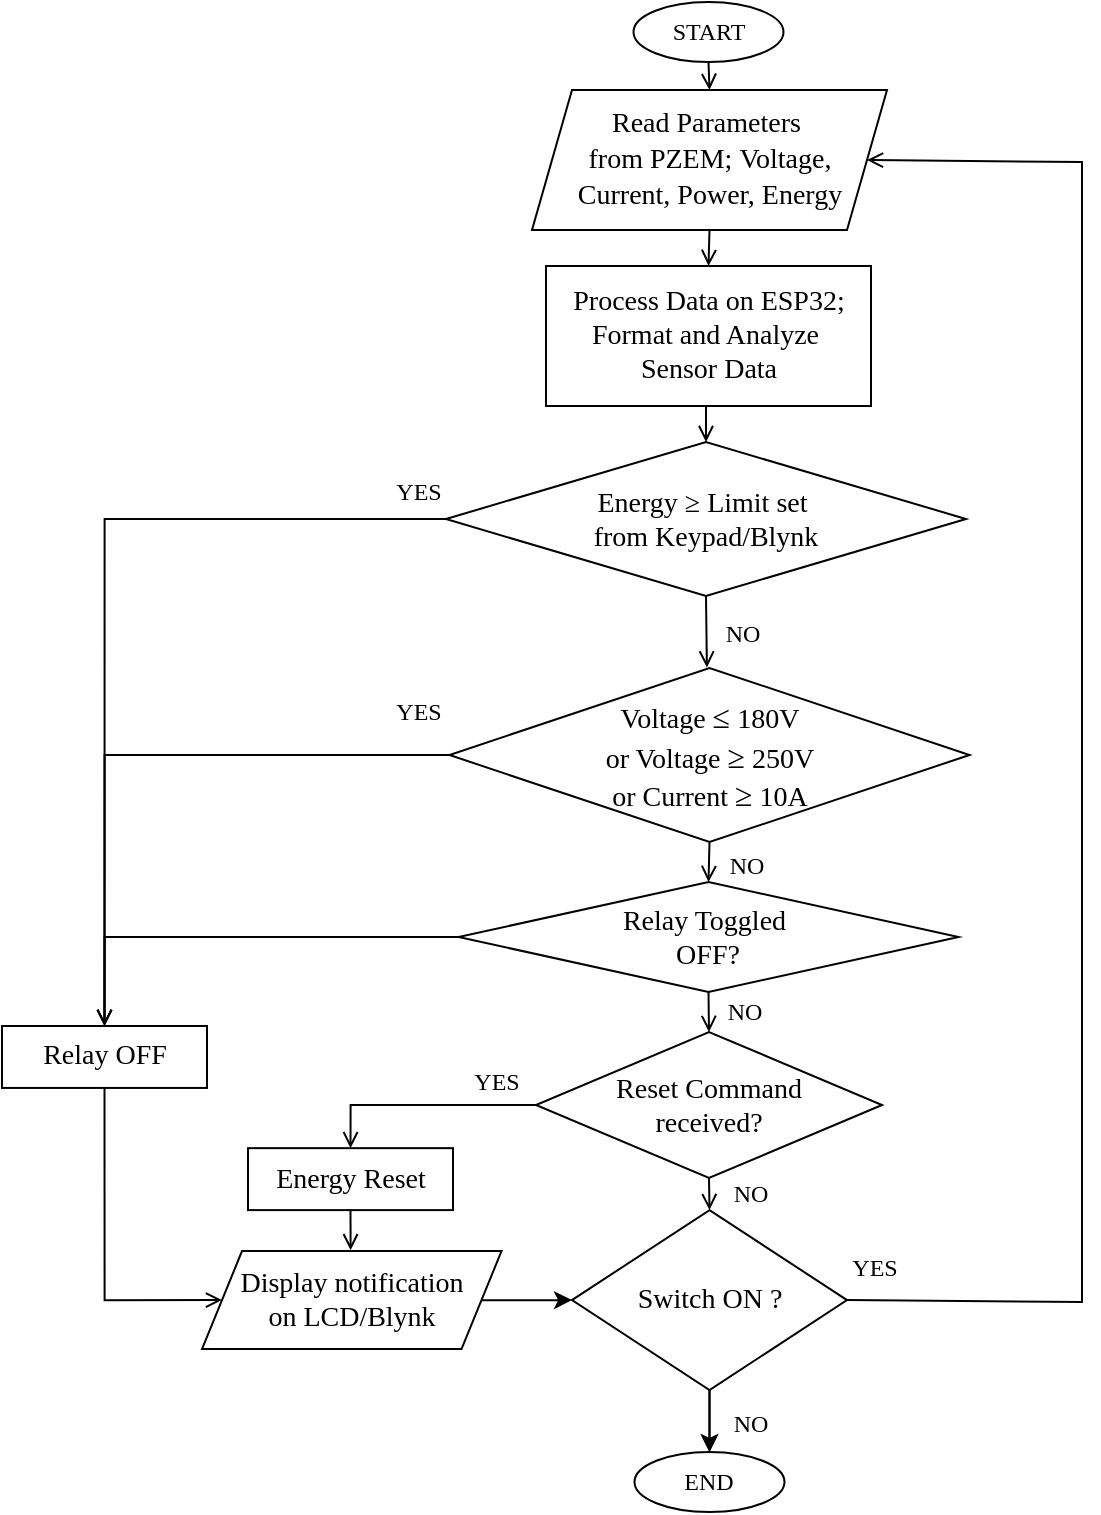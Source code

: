 <mxfile version="27.1.5">
  <diagram id="C5RBs43oDa-KdzZeNtuy" name="Page-1">
    <mxGraphModel dx="1357" dy="726" grid="1" gridSize="10" guides="1" tooltips="1" connect="1" arrows="1" fold="1" page="1" pageScale="1" pageWidth="827" pageHeight="1169" math="0" shadow="0">
      <root>
        <mxCell id="WIyWlLk6GJQsqaUBKTNV-0" />
        <mxCell id="WIyWlLk6GJQsqaUBKTNV-1" parent="WIyWlLk6GJQsqaUBKTNV-0" />
        <mxCell id="UsbTpY0gdDbQ-GkFnXvP-0" value="&lt;font face=&quot;Times New Roman&quot;&gt;START&lt;/font&gt;" style="ellipse;whiteSpace=wrap;html=1;" parent="WIyWlLk6GJQsqaUBKTNV-1" vertex="1">
          <mxGeometry x="375.75" y="60" width="75" height="30" as="geometry" />
        </mxCell>
        <mxCell id="UsbTpY0gdDbQ-GkFnXvP-1" value="&lt;div style=&quot;text-wrap-mode: nowrap;&quot;&gt;&lt;font style=&quot;font-size: 14px;&quot; face=&quot;Times New Roman&quot;&gt;Read Parameters&amp;nbsp;&lt;/font&gt;&lt;/div&gt;&lt;div style=&quot;text-wrap-mode: nowrap;&quot;&gt;&lt;font style=&quot;font-size: 14px;&quot;&gt;&lt;font face=&quot;Times New Roman&quot;&gt;from PZEM;&amp;nbsp;&lt;/font&gt;&lt;span style=&quot;font-family: &amp;quot;Times New Roman&amp;quot;; background-color: transparent; color: light-dark(rgb(0, 0, 0), rgb(255, 255, 255));&quot;&gt;Voltage,&lt;/span&gt;&lt;/font&gt;&lt;/div&gt;&lt;div style=&quot;text-wrap-mode: nowrap;&quot;&gt;&lt;font style=&quot;font-size: 14px;&quot;&gt;&lt;span style=&quot;font-family: &amp;quot;Times New Roman&amp;quot;; background-color: transparent; color: light-dark(rgb(0, 0, 0), rgb(255, 255, 255));&quot;&gt;Current,&amp;nbsp;&lt;/span&gt;&lt;span style=&quot;font-family: &amp;quot;Times New Roman&amp;quot;; background-color: transparent; color: light-dark(rgb(0, 0, 0), rgb(255, 255, 255));&quot;&gt;Power,&amp;nbsp;&lt;/span&gt;&lt;span style=&quot;font-family: &amp;quot;Times New Roman&amp;quot;; background-color: transparent; color: light-dark(rgb(0, 0, 0), rgb(255, 255, 255));&quot;&gt;Energy&lt;/span&gt;&lt;/font&gt;&lt;/div&gt;" style="shape=parallelogram;perimeter=parallelogramPerimeter;whiteSpace=wrap;html=1;fixedSize=1;" parent="WIyWlLk6GJQsqaUBKTNV-1" vertex="1">
          <mxGeometry x="325" y="104" width="177.5" height="70" as="geometry" />
        </mxCell>
        <mxCell id="UsbTpY0gdDbQ-GkFnXvP-21" value="" style="edgeStyle=orthogonalEdgeStyle;rounded=0;orthogonalLoop=1;jettySize=auto;html=1;endArrow=open;endFill=0;entryX=0.5;entryY=0;entryDx=0;entryDy=0;entryPerimeter=0;exitX=1;exitY=0.5;exitDx=0;exitDy=0;" parent="WIyWlLk6GJQsqaUBKTNV-1" source="B7yCwA9z2qg-xHh8Ljfs-2" target="UsbTpY0gdDbQ-GkFnXvP-26" edge="1">
          <mxGeometry relative="1" as="geometry">
            <mxPoint x="443" y="858.05" as="sourcePoint" />
          </mxGeometry>
        </mxCell>
        <mxCell id="UsbTpY0gdDbQ-GkFnXvP-12" value="&lt;font face=&quot;Times New Roman&quot;&gt;END&lt;/font&gt;" style="ellipse;whiteSpace=wrap;html=1;" parent="WIyWlLk6GJQsqaUBKTNV-1" vertex="1">
          <mxGeometry x="376.25" y="785" width="75" height="30" as="geometry" />
        </mxCell>
        <mxCell id="UsbTpY0gdDbQ-GkFnXvP-24" value="" style="endArrow=open;html=1;rounded=0;exitX=1;exitY=0.5;exitDx=0;exitDy=0;entryX=1;entryY=0.5;entryDx=0;entryDy=0;endFill=0;exitPerimeter=0;" parent="WIyWlLk6GJQsqaUBKTNV-1" source="UsbTpY0gdDbQ-GkFnXvP-26" target="UsbTpY0gdDbQ-GkFnXvP-1" edge="1">
          <mxGeometry width="50" height="50" relative="1" as="geometry">
            <mxPoint x="390" y="320" as="sourcePoint" />
            <mxPoint x="440" y="270" as="targetPoint" />
            <Array as="points">
              <mxPoint x="600" y="710" />
              <mxPoint x="600" y="140" />
            </Array>
          </mxGeometry>
        </mxCell>
        <mxCell id="UsbTpY0gdDbQ-GkFnXvP-27" value="" style="edgeStyle=orthogonalEdgeStyle;rounded=0;orthogonalLoop=1;jettySize=auto;html=1;endArrow=open;endFill=0;" parent="WIyWlLk6GJQsqaUBKTNV-1" source="UsbTpY0gdDbQ-GkFnXvP-26" target="UsbTpY0gdDbQ-GkFnXvP-12" edge="1">
          <mxGeometry relative="1" as="geometry" />
        </mxCell>
        <mxCell id="B7yCwA9z2qg-xHh8Ljfs-16" value="" style="edgeStyle=orthogonalEdgeStyle;rounded=0;orthogonalLoop=1;jettySize=auto;html=1;" edge="1" parent="WIyWlLk6GJQsqaUBKTNV-1" source="UsbTpY0gdDbQ-GkFnXvP-26" target="UsbTpY0gdDbQ-GkFnXvP-12">
          <mxGeometry relative="1" as="geometry" />
        </mxCell>
        <mxCell id="UsbTpY0gdDbQ-GkFnXvP-26" value="&lt;font style=&quot;font-size: 14px;&quot; face=&quot;Times New Roman&quot;&gt;Switch ON ?&lt;/font&gt;" style="strokeWidth=1;html=1;shape=mxgraph.flowchart.decision;whiteSpace=wrap;" parent="WIyWlLk6GJQsqaUBKTNV-1" vertex="1">
          <mxGeometry x="345" y="664.05" width="137.5" height="90" as="geometry" />
        </mxCell>
        <mxCell id="UsbTpY0gdDbQ-GkFnXvP-30" value="&lt;h6&gt;&lt;span style=&quot;color: light-dark(rgb(0, 0, 0), rgb(255, 255, 255)); font-weight: normal;&quot;&gt;&lt;font style=&quot;font-size: 12px;&quot; face=&quot;Times New Roman&quot;&gt;NO&lt;/font&gt;&lt;/span&gt;&lt;/h6&gt;&lt;div&gt;&lt;/div&gt;" style="text;html=1;align=center;verticalAlign=middle;resizable=0;points=[];autosize=1;strokeColor=none;fillColor=none;" parent="WIyWlLk6GJQsqaUBKTNV-1" vertex="1">
          <mxGeometry x="414" y="736.02" width="40" height="70" as="geometry" />
        </mxCell>
        <mxCell id="UsbTpY0gdDbQ-GkFnXvP-34" value="&lt;div style=&quot;text-wrap-mode: nowrap;&quot;&gt;&lt;font style=&quot;font-size: 14px;&quot; face=&quot;Times New Roman&quot;&gt;Process Data on ESP32;&lt;/font&gt;&lt;/div&gt;&lt;div style=&quot;text-wrap-mode: nowrap;&quot;&gt;&lt;font style=&quot;font-size: 14px;&quot; face=&quot;Times New Roman&quot;&gt;Format and Analyze&amp;nbsp;&lt;/font&gt;&lt;/div&gt;&lt;div style=&quot;text-wrap-mode: nowrap;&quot;&gt;&lt;font style=&quot;font-size: 14px;&quot; face=&quot;Times New Roman&quot;&gt;Sensor Data&lt;/font&gt;&lt;/div&gt;" style="rounded=0;whiteSpace=wrap;html=1;" parent="WIyWlLk6GJQsqaUBKTNV-1" vertex="1">
          <mxGeometry x="332" y="192" width="162.5" height="70" as="geometry" />
        </mxCell>
        <mxCell id="UsbTpY0gdDbQ-GkFnXvP-36" value="" style="edgeStyle=orthogonalEdgeStyle;rounded=0;orthogonalLoop=1;jettySize=auto;html=1;endArrow=open;endFill=0;exitX=0.5;exitY=1;exitDx=0;exitDy=0;entryX=0;entryY=0.5;entryDx=0;entryDy=0;" parent="WIyWlLk6GJQsqaUBKTNV-1" source="UsbTpY0gdDbQ-GkFnXvP-34" target="B7yCwA9z2qg-xHh8Ljfs-0" edge="1">
          <mxGeometry relative="1" as="geometry">
            <mxPoint x="487" y="310" as="sourcePoint" />
            <mxPoint x="571.25" y="432.5" as="targetPoint" />
          </mxGeometry>
        </mxCell>
        <mxCell id="UsbTpY0gdDbQ-GkFnXvP-39" value="&lt;h6&gt;&lt;span style=&quot;color: light-dark(rgb(0, 0, 0), rgb(255, 255, 255)); font-weight: normal;&quot;&gt;&lt;font style=&quot;font-size: 12px;&quot; face=&quot;Times New Roman&quot;&gt;YES&lt;/font&gt;&lt;/span&gt;&lt;/h6&gt;&lt;div&gt;&lt;/div&gt;" style="text;html=1;align=center;verticalAlign=middle;resizable=0;points=[];autosize=1;strokeColor=none;fillColor=none;" parent="WIyWlLk6GJQsqaUBKTNV-1" vertex="1">
          <mxGeometry x="471.25" y="658" width="50" height="70" as="geometry" />
        </mxCell>
        <mxCell id="UsbTpY0gdDbQ-GkFnXvP-40" value="" style="edgeStyle=orthogonalEdgeStyle;rounded=0;orthogonalLoop=1;jettySize=auto;html=1;endArrow=open;endFill=0;exitX=0.5;exitY=1;exitDx=0;exitDy=0;entryX=0.5;entryY=0;entryDx=0;entryDy=0;" parent="WIyWlLk6GJQsqaUBKTNV-1" source="UsbTpY0gdDbQ-GkFnXvP-1" target="UsbTpY0gdDbQ-GkFnXvP-34" edge="1">
          <mxGeometry relative="1" as="geometry">
            <mxPoint x="398.25" y="510" as="sourcePoint" />
            <mxPoint x="398.25" y="563" as="targetPoint" />
          </mxGeometry>
        </mxCell>
        <mxCell id="UsbTpY0gdDbQ-GkFnXvP-46" value="" style="edgeStyle=orthogonalEdgeStyle;rounded=0;orthogonalLoop=1;jettySize=auto;html=1;endArrow=open;endFill=0;exitX=0.5;exitY=1;exitDx=0;exitDy=0;entryX=0.5;entryY=0;entryDx=0;entryDy=0;" parent="WIyWlLk6GJQsqaUBKTNV-1" source="UsbTpY0gdDbQ-GkFnXvP-0" target="UsbTpY0gdDbQ-GkFnXvP-1" edge="1">
          <mxGeometry relative="1" as="geometry">
            <mxPoint x="398.25" y="220" as="sourcePoint" />
            <mxPoint x="405.75" y="140" as="targetPoint" />
          </mxGeometry>
        </mxCell>
        <mxCell id="B7yCwA9z2qg-xHh8Ljfs-0" value="&lt;div style=&quot;forced-color-adjust: none; color: rgb(0, 0, 0); font-style: normal; font-variant-ligatures: normal; font-variant-caps: normal; font-weight: 400; letter-spacing: normal; orphans: 2; text-align: center; text-indent: 0px; text-transform: none; widows: 2; word-spacing: 0px; -webkit-text-stroke-width: 0px; white-space: nowrap; text-decoration-thickness: initial; text-decoration-style: initial; text-decoration-color: initial;&quot;&gt;&lt;font style=&quot;font-size: 14px;&quot; face=&quot;Times New Roman&quot;&gt;Energy &lt;span style=&quot;background-color: transparent; color: light-dark(rgb(0, 0, 0), rgb(255, 255, 255)); text-wrap-mode: wrap;&quot;&gt;≥ Limit set&amp;nbsp;&lt;/span&gt;&lt;/font&gt;&lt;/div&gt;&lt;div style=&quot;forced-color-adjust: none; color: rgb(0, 0, 0); font-style: normal; font-variant-ligatures: normal; font-variant-caps: normal; font-weight: 400; letter-spacing: normal; orphans: 2; text-align: center; text-indent: 0px; text-transform: none; widows: 2; word-spacing: 0px; -webkit-text-stroke-width: 0px; white-space: nowrap; text-decoration-thickness: initial; text-decoration-style: initial; text-decoration-color: initial;&quot;&gt;&lt;font style=&quot;font-size: 14px;&quot; face=&quot;Times New Roman&quot;&gt;&lt;span style=&quot;background-color: transparent; color: light-dark(rgb(0, 0, 0), rgb(255, 255, 255)); text-wrap-mode: wrap;&quot;&gt;from Keypad/Blynk&lt;/span&gt;&lt;/font&gt;&lt;/div&gt;" style="rhombus;whiteSpace=wrap;html=1;direction=south;" vertex="1" parent="WIyWlLk6GJQsqaUBKTNV-1">
          <mxGeometry x="282" y="280" width="260" height="77" as="geometry" />
        </mxCell>
        <mxCell id="B7yCwA9z2qg-xHh8Ljfs-1" value="&lt;div style=&quot;forced-color-adjust: none; color: rgb(0, 0, 0); font-style: normal; font-variant-ligatures: normal; font-variant-caps: normal; font-weight: 400; letter-spacing: normal; orphans: 2; text-align: center; text-indent: 0px; text-transform: none; widows: 2; word-spacing: 0px; -webkit-text-stroke-width: 0px; white-space: nowrap; text-decoration-thickness: initial; text-decoration-style: initial; text-decoration-color: initial;&quot;&gt;&lt;font face=&quot;Times New Roman&quot;&gt;&lt;span style=&quot;font-size: 14px;&quot;&gt;Voltage&amp;nbsp;&lt;/span&gt;&lt;/font&gt;&lt;span style=&quot;font-family: &amp;quot;Times New Roman&amp;quot;, serif; font-size: 12pt; background-color: transparent; color: light-dark(rgb(0, 0, 0), rgb(255, 255, 255)); text-wrap-mode: wrap;&quot;&gt;≤&lt;/span&gt;&lt;span style=&quot;font-size: 14px; font-family: &amp;quot;Times New Roman&amp;quot;; color: light-dark(rgb(0, 0, 0), rgb(237, 237, 237)); background-color: transparent;&quot;&gt;&amp;nbsp;180V&lt;/span&gt;&lt;/div&gt;&lt;div style=&quot;forced-color-adjust: none; color: rgb(0, 0, 0); font-style: normal; font-variant-ligatures: normal; font-variant-caps: normal; font-weight: 400; letter-spacing: normal; orphans: 2; text-align: center; text-indent: 0px; text-transform: none; widows: 2; word-spacing: 0px; -webkit-text-stroke-width: 0px; white-space: nowrap; text-decoration-thickness: initial; text-decoration-style: initial; text-decoration-color: initial;&quot;&gt;&lt;font face=&quot;Times New Roman&quot;&gt;&lt;span style=&quot;font-size: 14px;&quot;&gt;or Voltage&amp;nbsp;&lt;/span&gt;&lt;/font&gt;&lt;span style=&quot;font-family: &amp;quot;Times New Roman&amp;quot;, serif; font-size: 12pt; background-color: transparent; color: light-dark(rgb(0, 0, 0), rgb(255, 255, 255)); text-wrap-mode: wrap;&quot;&gt;≥&lt;/span&gt;&lt;span style=&quot;font-size: 14px; font-family: &amp;quot;Times New Roman&amp;quot;; color: light-dark(rgb(0, 0, 0), rgb(237, 237, 237)); background-color: transparent;&quot;&gt;&amp;nbsp;250V&lt;/span&gt;&lt;/div&gt;&lt;div style=&quot;forced-color-adjust: none; color: rgb(0, 0, 0); font-style: normal; font-variant-ligatures: normal; font-variant-caps: normal; font-weight: 400; letter-spacing: normal; orphans: 2; text-align: center; text-indent: 0px; text-transform: none; widows: 2; word-spacing: 0px; -webkit-text-stroke-width: 0px; white-space: nowrap; text-decoration-thickness: initial; text-decoration-style: initial; text-decoration-color: initial;&quot;&gt;&lt;font face=&quot;Times New Roman&quot;&gt;&lt;span style=&quot;font-size: 14px;&quot;&gt;or Current&amp;nbsp;&lt;/span&gt;&lt;/font&gt;&lt;span style=&quot;font-family: &amp;quot;Times New Roman&amp;quot;, serif; font-size: 12pt; background-color: transparent; color: light-dark(rgb(0, 0, 0), rgb(255, 255, 255)); text-wrap-mode: wrap;&quot;&gt;≥&lt;/span&gt;&lt;span style=&quot;font-size: 14px; font-family: &amp;quot;Times New Roman&amp;quot;; color: light-dark(rgb(0, 0, 0), rgb(237, 237, 237)); background-color: transparent;&quot;&gt;&amp;nbsp;10A&lt;/span&gt;&lt;/div&gt;" style="rhombus;whiteSpace=wrap;html=1;direction=south;" vertex="1" parent="WIyWlLk6GJQsqaUBKTNV-1">
          <mxGeometry x="283.75" y="393" width="260" height="87" as="geometry" />
        </mxCell>
        <mxCell id="B7yCwA9z2qg-xHh8Ljfs-2" value="&lt;div style=&quot;forced-color-adjust: none; color: rgb(0, 0, 0); font-style: normal; font-variant-ligatures: normal; font-variant-caps: normal; font-weight: 400; letter-spacing: normal; orphans: 2; text-align: center; text-indent: 0px; text-transform: none; widows: 2; word-spacing: 0px; -webkit-text-stroke-width: 0px; white-space: nowrap; text-decoration-thickness: initial; text-decoration-style: initial; text-decoration-color: initial;&quot;&gt;&lt;font face=&quot;Times New Roman&quot;&gt;&lt;span style=&quot;font-size: 14px;&quot;&gt;Reset Command&lt;/span&gt;&lt;/font&gt;&lt;/div&gt;&lt;div style=&quot;forced-color-adjust: none; color: rgb(0, 0, 0); font-style: normal; font-variant-ligatures: normal; font-variant-caps: normal; font-weight: 400; letter-spacing: normal; orphans: 2; text-align: center; text-indent: 0px; text-transform: none; widows: 2; word-spacing: 0px; -webkit-text-stroke-width: 0px; white-space: nowrap; text-decoration-thickness: initial; text-decoration-style: initial; text-decoration-color: initial;&quot;&gt;&lt;font face=&quot;Times New Roman&quot;&gt;&lt;span style=&quot;font-size: 14px;&quot;&gt;received?&lt;/span&gt;&lt;/font&gt;&lt;/div&gt;" style="rhombus;whiteSpace=wrap;html=1;direction=south;" vertex="1" parent="WIyWlLk6GJQsqaUBKTNV-1">
          <mxGeometry x="327" y="575" width="173" height="73" as="geometry" />
        </mxCell>
        <mxCell id="B7yCwA9z2qg-xHh8Ljfs-7" value="" style="edgeStyle=orthogonalEdgeStyle;rounded=0;orthogonalLoop=1;jettySize=auto;html=1;endArrow=open;endFill=0;exitX=1;exitY=0.5;exitDx=0;exitDy=0;entryX=-0.003;entryY=0.505;entryDx=0;entryDy=0;entryPerimeter=0;" edge="1" parent="WIyWlLk6GJQsqaUBKTNV-1" source="B7yCwA9z2qg-xHh8Ljfs-0" target="B7yCwA9z2qg-xHh8Ljfs-1">
          <mxGeometry relative="1" as="geometry">
            <mxPoint x="470" y="353" as="sourcePoint" />
            <mxPoint x="415" y="393" as="targetPoint" />
          </mxGeometry>
        </mxCell>
        <mxCell id="B7yCwA9z2qg-xHh8Ljfs-9" value="" style="edgeStyle=orthogonalEdgeStyle;rounded=0;orthogonalLoop=1;jettySize=auto;html=1;endArrow=open;endFill=0;entryX=0;entryY=0.5;entryDx=0;entryDy=0;exitX=1;exitY=0.5;exitDx=0;exitDy=0;" edge="1" parent="WIyWlLk6GJQsqaUBKTNV-1" source="B7yCwA9z2qg-xHh8Ljfs-28" target="B7yCwA9z2qg-xHh8Ljfs-2">
          <mxGeometry relative="1" as="geometry">
            <mxPoint x="414" y="560" as="sourcePoint" />
            <mxPoint x="450" y="491" as="targetPoint" />
          </mxGeometry>
        </mxCell>
        <mxCell id="B7yCwA9z2qg-xHh8Ljfs-10" value="&lt;font face=&quot;Times New Roman&quot;&gt;&lt;span style=&quot;font-size: 14px;&quot;&gt;Relay OFF&lt;/span&gt;&lt;/font&gt;" style="rounded=0;whiteSpace=wrap;html=1;" vertex="1" parent="WIyWlLk6GJQsqaUBKTNV-1">
          <mxGeometry x="60" y="572" width="102.5" height="30.97" as="geometry" />
        </mxCell>
        <mxCell id="B7yCwA9z2qg-xHh8Ljfs-13" value="" style="edgeStyle=orthogonalEdgeStyle;rounded=0;orthogonalLoop=1;jettySize=auto;html=1;entryX=0.5;entryY=0;entryDx=0;entryDy=0;endArrow=open;endFill=0;exitX=0.5;exitY=1;exitDx=0;exitDy=0;" edge="1" parent="WIyWlLk6GJQsqaUBKTNV-1" source="B7yCwA9z2qg-xHh8Ljfs-0" target="B7yCwA9z2qg-xHh8Ljfs-10">
          <mxGeometry relative="1" as="geometry">
            <mxPoint x="362" y="693" as="sourcePoint" />
            <mxPoint x="320" y="693" as="targetPoint" />
          </mxGeometry>
        </mxCell>
        <mxCell id="B7yCwA9z2qg-xHh8Ljfs-14" value="" style="edgeStyle=orthogonalEdgeStyle;rounded=0;orthogonalLoop=1;jettySize=auto;html=1;endArrow=open;endFill=0;entryX=0.5;entryY=0;entryDx=0;entryDy=0;" edge="1" parent="WIyWlLk6GJQsqaUBKTNV-1" source="B7yCwA9z2qg-xHh8Ljfs-1" target="B7yCwA9z2qg-xHh8Ljfs-10">
          <mxGeometry relative="1" as="geometry">
            <mxPoint x="316" y="593" as="sourcePoint" />
            <mxPoint x="250" y="623" as="targetPoint" />
          </mxGeometry>
        </mxCell>
        <mxCell id="B7yCwA9z2qg-xHh8Ljfs-15" value="" style="edgeStyle=orthogonalEdgeStyle;rounded=0;orthogonalLoop=1;jettySize=auto;html=1;endArrow=open;endFill=0;exitX=0.5;exitY=1;exitDx=0;exitDy=0;entryX=0.5;entryY=0;entryDx=0;entryDy=0;" edge="1" parent="WIyWlLk6GJQsqaUBKTNV-1" source="B7yCwA9z2qg-xHh8Ljfs-2" target="B7yCwA9z2qg-xHh8Ljfs-23">
          <mxGeometry relative="1" as="geometry">
            <mxPoint x="325" y="616" as="sourcePoint" />
            <mxPoint x="320" y="665" as="targetPoint" />
          </mxGeometry>
        </mxCell>
        <mxCell id="B7yCwA9z2qg-xHh8Ljfs-17" value="&lt;h6&gt;&lt;span style=&quot;color: light-dark(rgb(0, 0, 0), rgb(255, 255, 255)); font-weight: normal;&quot;&gt;&lt;font style=&quot;font-size: 12px;&quot; face=&quot;Times New Roman&quot;&gt;YES&lt;/font&gt;&lt;/span&gt;&lt;/h6&gt;&lt;div&gt;&lt;/div&gt;" style="text;html=1;align=center;verticalAlign=middle;resizable=0;points=[];autosize=1;strokeColor=none;fillColor=none;" vertex="1" parent="WIyWlLk6GJQsqaUBKTNV-1">
          <mxGeometry x="242.5" y="270" width="50" height="70" as="geometry" />
        </mxCell>
        <mxCell id="B7yCwA9z2qg-xHh8Ljfs-18" value="&lt;h6&gt;&lt;span style=&quot;color: light-dark(rgb(0, 0, 0), rgb(255, 255, 255)); font-weight: normal;&quot;&gt;&lt;font style=&quot;font-size: 12px;&quot; face=&quot;Times New Roman&quot;&gt;YES&lt;/font&gt;&lt;/span&gt;&lt;/h6&gt;&lt;div&gt;&lt;/div&gt;" style="text;html=1;align=center;verticalAlign=middle;resizable=0;points=[];autosize=1;strokeColor=none;fillColor=none;" vertex="1" parent="WIyWlLk6GJQsqaUBKTNV-1">
          <mxGeometry x="242.5" y="380" width="50" height="70" as="geometry" />
        </mxCell>
        <mxCell id="B7yCwA9z2qg-xHh8Ljfs-19" value="&lt;h6&gt;&lt;span style=&quot;color: light-dark(rgb(0, 0, 0), rgb(255, 255, 255)); font-weight: normal;&quot;&gt;&lt;font style=&quot;font-size: 12px;&quot; face=&quot;Times New Roman&quot;&gt;YES&lt;/font&gt;&lt;/span&gt;&lt;/h6&gt;&lt;div&gt;&lt;/div&gt;" style="text;html=1;align=center;verticalAlign=middle;resizable=0;points=[];autosize=1;strokeColor=none;fillColor=none;" vertex="1" parent="WIyWlLk6GJQsqaUBKTNV-1">
          <mxGeometry x="282" y="565" width="50" height="70" as="geometry" />
        </mxCell>
        <mxCell id="B7yCwA9z2qg-xHh8Ljfs-20" value="&lt;h6&gt;&lt;span style=&quot;color: light-dark(rgb(0, 0, 0), rgb(255, 255, 255)); font-weight: normal;&quot;&gt;&lt;font style=&quot;font-size: 12px;&quot; face=&quot;Times New Roman&quot;&gt;NO&lt;/font&gt;&lt;/span&gt;&lt;/h6&gt;&lt;div&gt;&lt;/div&gt;" style="text;html=1;align=center;verticalAlign=middle;resizable=0;points=[];autosize=1;strokeColor=none;fillColor=none;" vertex="1" parent="WIyWlLk6GJQsqaUBKTNV-1">
          <mxGeometry x="414" y="621" width="40" height="70" as="geometry" />
        </mxCell>
        <mxCell id="B7yCwA9z2qg-xHh8Ljfs-21" value="&lt;h6&gt;&lt;span style=&quot;color: light-dark(rgb(0, 0, 0), rgb(255, 255, 255)); font-weight: normal;&quot;&gt;&lt;font style=&quot;font-size: 12px;&quot; face=&quot;Times New Roman&quot;&gt;NO&lt;/font&gt;&lt;/span&gt;&lt;/h6&gt;&lt;div&gt;&lt;/div&gt;" style="text;html=1;align=center;verticalAlign=middle;resizable=0;points=[];autosize=1;strokeColor=none;fillColor=none;" vertex="1" parent="WIyWlLk6GJQsqaUBKTNV-1">
          <mxGeometry x="412" y="457" width="40" height="70" as="geometry" />
        </mxCell>
        <mxCell id="B7yCwA9z2qg-xHh8Ljfs-22" value="&lt;h6&gt;&lt;span style=&quot;color: light-dark(rgb(0, 0, 0), rgb(255, 255, 255)); font-weight: normal;&quot;&gt;&lt;font style=&quot;font-size: 12px;&quot; face=&quot;Times New Roman&quot;&gt;NO&lt;/font&gt;&lt;/span&gt;&lt;/h6&gt;&lt;div&gt;&lt;/div&gt;" style="text;html=1;align=center;verticalAlign=middle;resizable=0;points=[];autosize=1;strokeColor=none;fillColor=none;" vertex="1" parent="WIyWlLk6GJQsqaUBKTNV-1">
          <mxGeometry x="409.75" y="341" width="40" height="70" as="geometry" />
        </mxCell>
        <mxCell id="B7yCwA9z2qg-xHh8Ljfs-23" value="&lt;font face=&quot;Times New Roman&quot;&gt;&lt;span style=&quot;font-size: 14px;&quot;&gt;Energy Reset&lt;/span&gt;&lt;/font&gt;" style="rounded=0;whiteSpace=wrap;html=1;" vertex="1" parent="WIyWlLk6GJQsqaUBKTNV-1">
          <mxGeometry x="183" y="633.08" width="102.5" height="30.97" as="geometry" />
        </mxCell>
        <mxCell id="B7yCwA9z2qg-xHh8Ljfs-26" value="" style="edgeStyle=orthogonalEdgeStyle;rounded=0;orthogonalLoop=1;jettySize=auto;html=1;entryX=0;entryY=0.5;entryDx=0;entryDy=0;entryPerimeter=0;" edge="1" parent="WIyWlLk6GJQsqaUBKTNV-1" source="B7yCwA9z2qg-xHh8Ljfs-24" target="UsbTpY0gdDbQ-GkFnXvP-26">
          <mxGeometry relative="1" as="geometry" />
        </mxCell>
        <mxCell id="B7yCwA9z2qg-xHh8Ljfs-24" value="&lt;div style=&quot;text-wrap-mode: nowrap;&quot;&gt;&lt;font face=&quot;Times New Roman&quot;&gt;&lt;span style=&quot;font-size: 14px;&quot;&gt;Display notification&lt;/span&gt;&lt;/font&gt;&lt;/div&gt;&lt;div style=&quot;text-wrap-mode: nowrap;&quot;&gt;&lt;font face=&quot;Times New Roman&quot;&gt;&lt;span style=&quot;font-size: 14px;&quot;&gt;on LCD/Blynk&lt;/span&gt;&lt;/font&gt;&lt;/div&gt;" style="shape=parallelogram;perimeter=parallelogramPerimeter;whiteSpace=wrap;html=1;fixedSize=1;" vertex="1" parent="WIyWlLk6GJQsqaUBKTNV-1">
          <mxGeometry x="160" y="684.56" width="149.75" height="48.98" as="geometry" />
        </mxCell>
        <mxCell id="B7yCwA9z2qg-xHh8Ljfs-25" value="" style="edgeStyle=orthogonalEdgeStyle;rounded=0;orthogonalLoop=1;jettySize=auto;html=1;entryX=0;entryY=0.5;entryDx=0;entryDy=0;endArrow=open;endFill=0;exitX=0.5;exitY=1;exitDx=0;exitDy=0;" edge="1" parent="WIyWlLk6GJQsqaUBKTNV-1" source="B7yCwA9z2qg-xHh8Ljfs-10" target="B7yCwA9z2qg-xHh8Ljfs-24">
          <mxGeometry relative="1" as="geometry">
            <mxPoint x="426" y="445" as="sourcePoint" />
            <mxPoint x="210" y="580" as="targetPoint" />
            <Array as="points">
              <mxPoint x="111" y="709" />
            </Array>
          </mxGeometry>
        </mxCell>
        <mxCell id="B7yCwA9z2qg-xHh8Ljfs-28" value="&lt;div style=&quot;forced-color-adjust: none; color: rgb(0, 0, 0); font-style: normal; font-variant-ligatures: normal; font-variant-caps: normal; font-weight: 400; letter-spacing: normal; orphans: 2; text-align: center; text-indent: 0px; text-transform: none; widows: 2; word-spacing: 0px; -webkit-text-stroke-width: 0px; white-space: nowrap; text-decoration-thickness: initial; text-decoration-style: initial; text-decoration-color: initial;&quot;&gt;&lt;font face=&quot;Times New Roman&quot;&gt;&lt;span style=&quot;font-size: 14px;&quot;&gt;Relay Toggled&amp;nbsp;&lt;/span&gt;&lt;/font&gt;&lt;/div&gt;&lt;div style=&quot;forced-color-adjust: none; color: rgb(0, 0, 0); font-style: normal; font-variant-ligatures: normal; font-variant-caps: normal; font-weight: 400; letter-spacing: normal; orphans: 2; text-align: center; text-indent: 0px; text-transform: none; widows: 2; word-spacing: 0px; -webkit-text-stroke-width: 0px; white-space: nowrap; text-decoration-thickness: initial; text-decoration-style: initial; text-decoration-color: initial;&quot;&gt;&lt;font face=&quot;Times New Roman&quot;&gt;&lt;span style=&quot;font-size: 14px;&quot;&gt;OFF?&lt;/span&gt;&lt;/font&gt;&lt;/div&gt;" style="rhombus;whiteSpace=wrap;html=1;direction=south;" vertex="1" parent="WIyWlLk6GJQsqaUBKTNV-1">
          <mxGeometry x="288.25" y="500" width="250" height="55" as="geometry" />
        </mxCell>
        <mxCell id="B7yCwA9z2qg-xHh8Ljfs-29" value="" style="edgeStyle=orthogonalEdgeStyle;rounded=0;orthogonalLoop=1;jettySize=auto;html=1;endArrow=open;endFill=0;entryX=0;entryY=0.5;entryDx=0;entryDy=0;exitX=1;exitY=0.5;exitDx=0;exitDy=0;" edge="1" parent="WIyWlLk6GJQsqaUBKTNV-1" source="B7yCwA9z2qg-xHh8Ljfs-1" target="B7yCwA9z2qg-xHh8Ljfs-28">
          <mxGeometry relative="1" as="geometry">
            <mxPoint x="410" y="570" as="sourcePoint" />
            <mxPoint x="411" y="590" as="targetPoint" />
          </mxGeometry>
        </mxCell>
        <mxCell id="B7yCwA9z2qg-xHh8Ljfs-31" value="&lt;h6&gt;&lt;span style=&quot;color: light-dark(rgb(0, 0, 0), rgb(255, 255, 255)); font-weight: normal;&quot;&gt;&lt;font style=&quot;font-size: 12px;&quot; face=&quot;Times New Roman&quot;&gt;NO&lt;/font&gt;&lt;/span&gt;&lt;/h6&gt;&lt;div&gt;&lt;/div&gt;" style="text;html=1;align=center;verticalAlign=middle;resizable=0;points=[];autosize=1;strokeColor=none;fillColor=none;" vertex="1" parent="WIyWlLk6GJQsqaUBKTNV-1">
          <mxGeometry x="411.25" y="530" width="40" height="70" as="geometry" />
        </mxCell>
        <mxCell id="B7yCwA9z2qg-xHh8Ljfs-32" value="" style="edgeStyle=orthogonalEdgeStyle;rounded=0;orthogonalLoop=1;jettySize=auto;html=1;endArrow=open;endFill=0;exitX=0.5;exitY=1;exitDx=0;exitDy=0;entryX=0.5;entryY=0;entryDx=0;entryDy=0;" edge="1" parent="WIyWlLk6GJQsqaUBKTNV-1" source="B7yCwA9z2qg-xHh8Ljfs-28" target="B7yCwA9z2qg-xHh8Ljfs-10">
          <mxGeometry relative="1" as="geometry">
            <mxPoint x="246" y="493" as="sourcePoint" />
            <mxPoint x="110" y="580" as="targetPoint" />
          </mxGeometry>
        </mxCell>
        <mxCell id="B7yCwA9z2qg-xHh8Ljfs-33" value="" style="edgeStyle=orthogonalEdgeStyle;rounded=0;orthogonalLoop=1;jettySize=auto;html=1;endArrow=open;endFill=0;exitX=0.5;exitY=1;exitDx=0;exitDy=0;" edge="1" parent="WIyWlLk6GJQsqaUBKTNV-1" source="B7yCwA9z2qg-xHh8Ljfs-23" target="B7yCwA9z2qg-xHh8Ljfs-24">
          <mxGeometry relative="1" as="geometry">
            <mxPoint x="350" y="630" as="sourcePoint" />
            <mxPoint x="260" y="651" as="targetPoint" />
          </mxGeometry>
        </mxCell>
      </root>
    </mxGraphModel>
  </diagram>
</mxfile>
